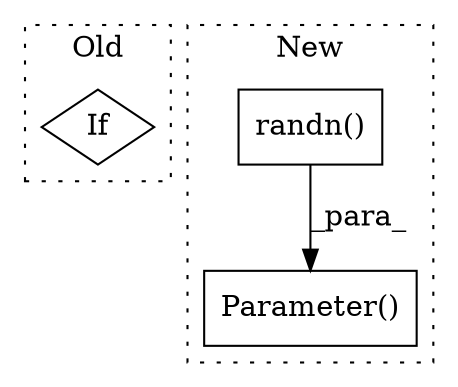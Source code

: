 digraph G {
subgraph cluster0 {
1 [label="If" a="96" s="9849,9865" l="3,14" shape="diamond"];
label = "Old";
style="dotted";
}
subgraph cluster1 {
2 [label="randn()" a="75" s="10085,10112" l="12,1" shape="box"];
3 [label="Parameter()" a="75" s="10072,10113" l="13,1" shape="box"];
label = "New";
style="dotted";
}
2 -> 3 [label="_para_"];
}